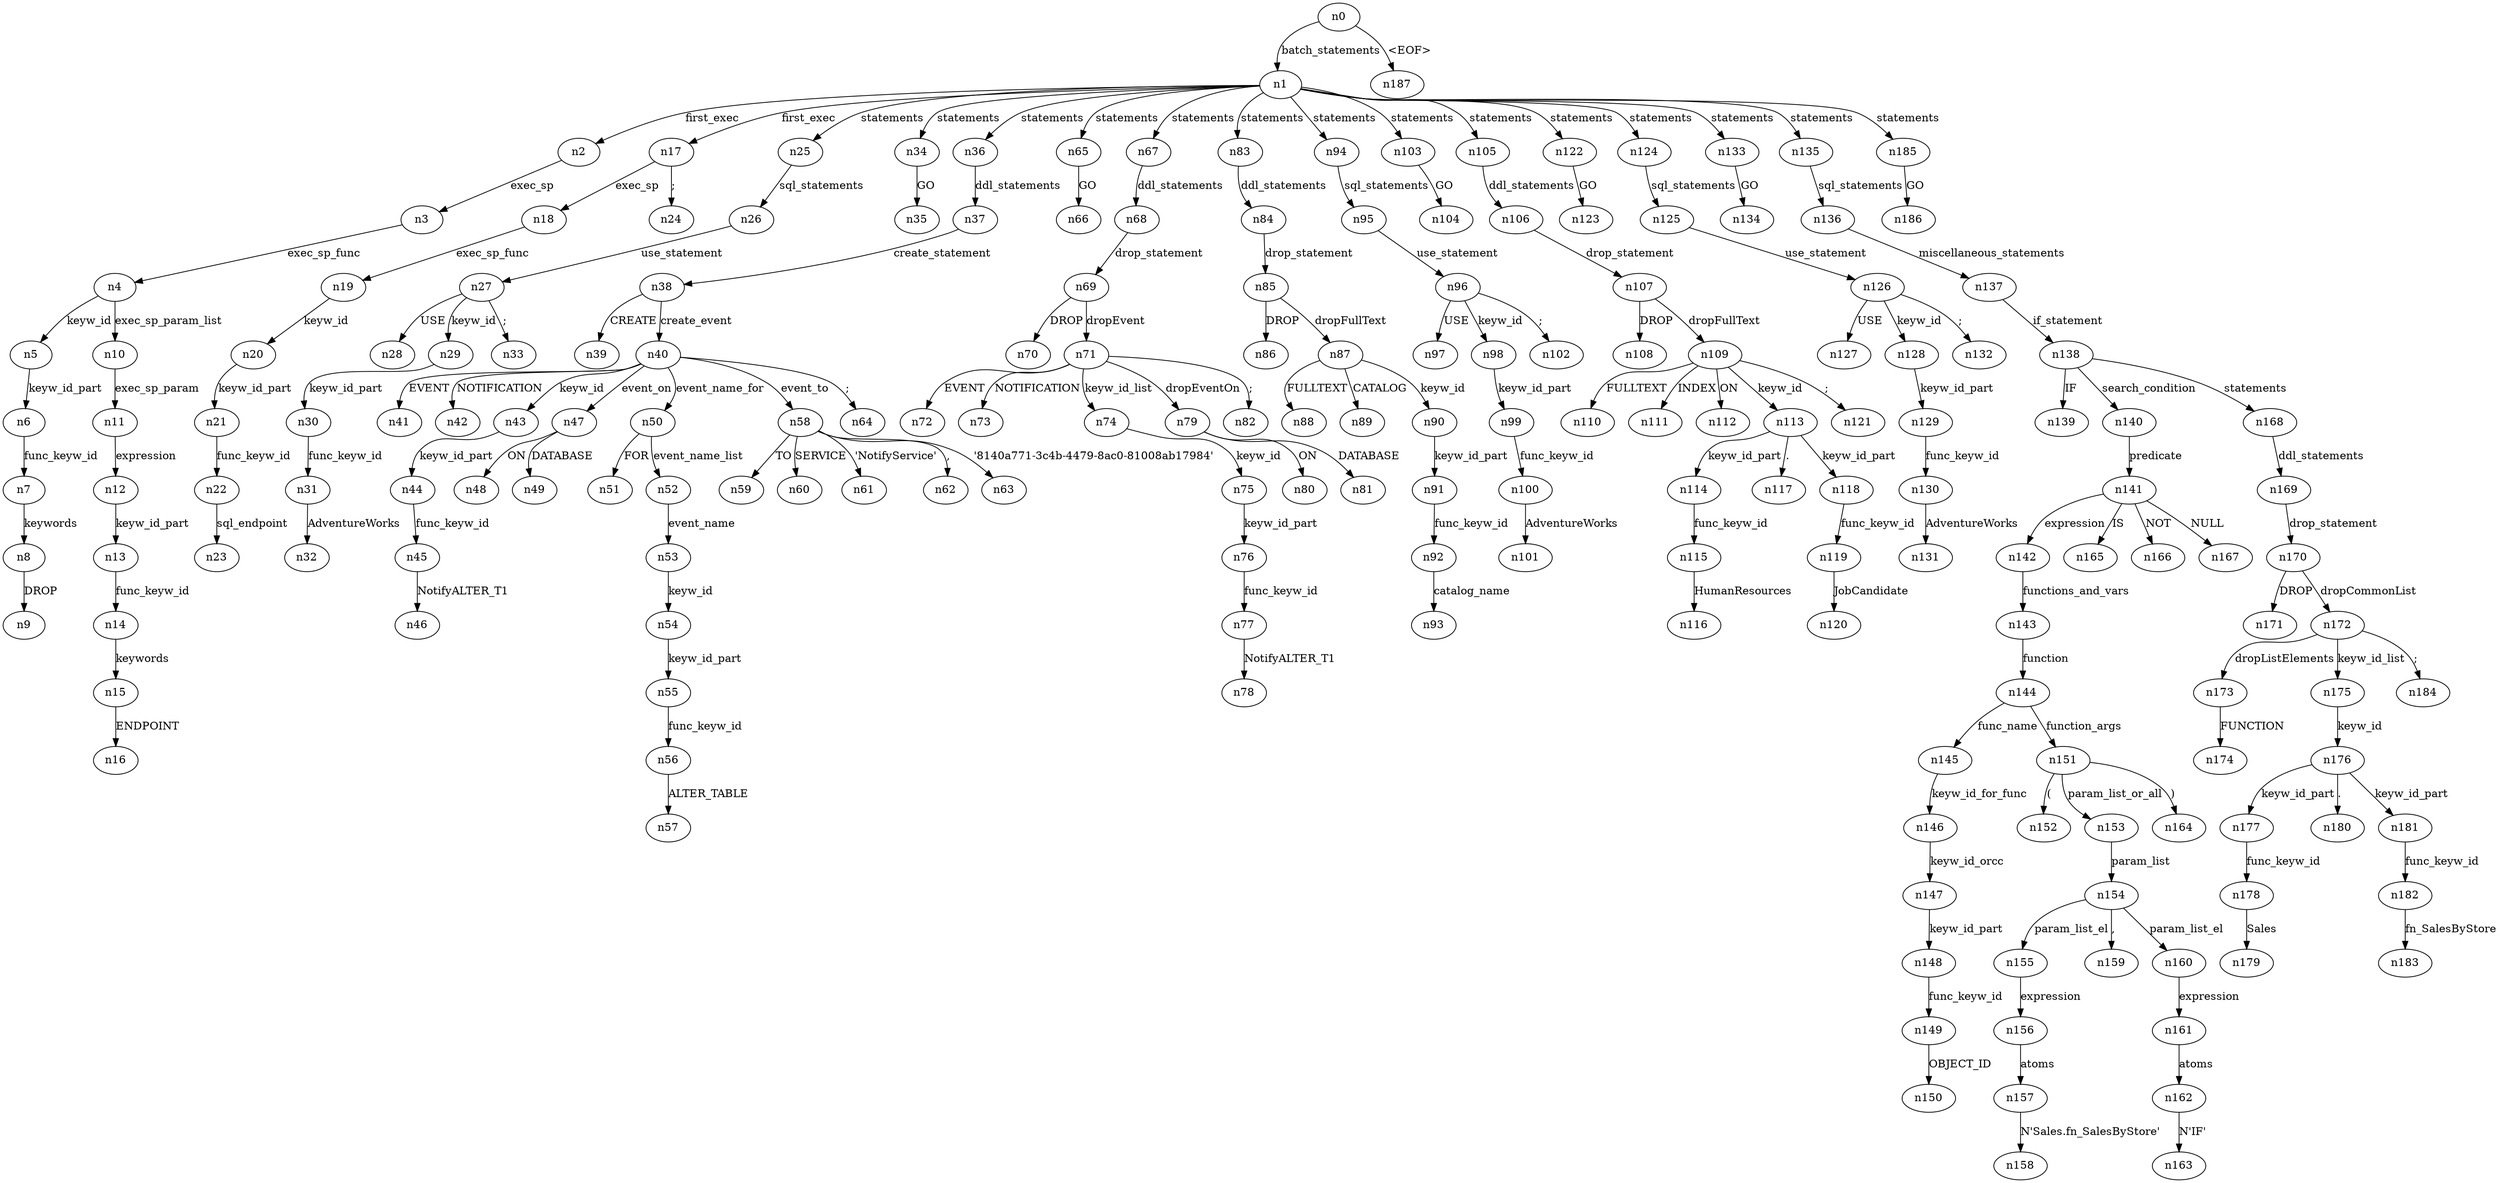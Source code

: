 digraph ParseTree {
  n0 -> n1 [label="batch_statements"];
  n1 -> n2 [label="first_exec"];
  n2 -> n3 [label="exec_sp"];
  n3 -> n4 [label="exec_sp_func"];
  n4 -> n5 [label="keyw_id"];
  n5 -> n6 [label="keyw_id_part"];
  n6 -> n7 [label="func_keyw_id"];
  n7 -> n8 [label="keywords"];
  n8 -> n9 [label="DROP"];
  n4 -> n10 [label="exec_sp_param_list"];
  n10 -> n11 [label="exec_sp_param"];
  n11 -> n12 [label="expression"];
  n12 -> n13 [label="keyw_id_part"];
  n13 -> n14 [label="func_keyw_id"];
  n14 -> n15 [label="keywords"];
  n15 -> n16 [label="ENDPOINT"];
  n1 -> n17 [label="first_exec"];
  n17 -> n18 [label="exec_sp"];
  n18 -> n19 [label="exec_sp_func"];
  n19 -> n20 [label="keyw_id"];
  n20 -> n21 [label="keyw_id_part"];
  n21 -> n22 [label="func_keyw_id"];
  n22 -> n23 [label="sql_endpoint"];
  n17 -> n24 [label=";"];
  n1 -> n25 [label="statements"];
  n25 -> n26 [label="sql_statements"];
  n26 -> n27 [label="use_statement"];
  n27 -> n28 [label="USE"];
  n27 -> n29 [label="keyw_id"];
  n29 -> n30 [label="keyw_id_part"];
  n30 -> n31 [label="func_keyw_id"];
  n31 -> n32 [label="AdventureWorks"];
  n27 -> n33 [label=";"];
  n1 -> n34 [label="statements"];
  n34 -> n35 [label="GO"];
  n1 -> n36 [label="statements"];
  n36 -> n37 [label="ddl_statements"];
  n37 -> n38 [label="create_statement"];
  n38 -> n39 [label="CREATE"];
  n38 -> n40 [label="create_event"];
  n40 -> n41 [label="EVENT"];
  n40 -> n42 [label="NOTIFICATION"];
  n40 -> n43 [label="keyw_id"];
  n43 -> n44 [label="keyw_id_part"];
  n44 -> n45 [label="func_keyw_id"];
  n45 -> n46 [label="NotifyALTER_T1"];
  n40 -> n47 [label="event_on"];
  n47 -> n48 [label="ON"];
  n47 -> n49 [label="DATABASE"];
  n40 -> n50 [label="event_name_for"];
  n50 -> n51 [label="FOR"];
  n50 -> n52 [label="event_name_list"];
  n52 -> n53 [label="event_name"];
  n53 -> n54 [label="keyw_id"];
  n54 -> n55 [label="keyw_id_part"];
  n55 -> n56 [label="func_keyw_id"];
  n56 -> n57 [label="ALTER_TABLE"];
  n40 -> n58 [label="event_to"];
  n58 -> n59 [label="TO"];
  n58 -> n60 [label="SERVICE"];
  n58 -> n61 [label="'NotifyService'"];
  n58 -> n62 [label=","];
  n58 -> n63 [label="'8140a771-3c4b-4479-8ac0-81008ab17984'"];
  n40 -> n64 [label=";"];
  n1 -> n65 [label="statements"];
  n65 -> n66 [label="GO"];
  n1 -> n67 [label="statements"];
  n67 -> n68 [label="ddl_statements"];
  n68 -> n69 [label="drop_statement"];
  n69 -> n70 [label="DROP"];
  n69 -> n71 [label="dropEvent"];
  n71 -> n72 [label="EVENT"];
  n71 -> n73 [label="NOTIFICATION"];
  n71 -> n74 [label="keyw_id_list"];
  n74 -> n75 [label="keyw_id"];
  n75 -> n76 [label="keyw_id_part"];
  n76 -> n77 [label="func_keyw_id"];
  n77 -> n78 [label="NotifyALTER_T1"];
  n71 -> n79 [label="dropEventOn"];
  n79 -> n80 [label="ON"];
  n79 -> n81 [label="DATABASE"];
  n71 -> n82 [label=";"];
  n1 -> n83 [label="statements"];
  n83 -> n84 [label="ddl_statements"];
  n84 -> n85 [label="drop_statement"];
  n85 -> n86 [label="DROP"];
  n85 -> n87 [label="dropFullText"];
  n87 -> n88 [label="FULLTEXT"];
  n87 -> n89 [label="CATALOG"];
  n87 -> n90 [label="keyw_id"];
  n90 -> n91 [label="keyw_id_part"];
  n91 -> n92 [label="func_keyw_id"];
  n92 -> n93 [label="catalog_name"];
  n1 -> n94 [label="statements"];
  n94 -> n95 [label="sql_statements"];
  n95 -> n96 [label="use_statement"];
  n96 -> n97 [label="USE"];
  n96 -> n98 [label="keyw_id"];
  n98 -> n99 [label="keyw_id_part"];
  n99 -> n100 [label="func_keyw_id"];
  n100 -> n101 [label="AdventureWorks"];
  n96 -> n102 [label=";"];
  n1 -> n103 [label="statements"];
  n103 -> n104 [label="GO"];
  n1 -> n105 [label="statements"];
  n105 -> n106 [label="ddl_statements"];
  n106 -> n107 [label="drop_statement"];
  n107 -> n108 [label="DROP"];
  n107 -> n109 [label="dropFullText"];
  n109 -> n110 [label="FULLTEXT"];
  n109 -> n111 [label="INDEX"];
  n109 -> n112 [label="ON"];
  n109 -> n113 [label="keyw_id"];
  n113 -> n114 [label="keyw_id_part"];
  n114 -> n115 [label="func_keyw_id"];
  n115 -> n116 [label="HumanResources"];
  n113 -> n117 [label="."];
  n113 -> n118 [label="keyw_id_part"];
  n118 -> n119 [label="func_keyw_id"];
  n119 -> n120 [label="JobCandidate"];
  n109 -> n121 [label=";"];
  n1 -> n122 [label="statements"];
  n122 -> n123 [label="GO"];
  n1 -> n124 [label="statements"];
  n124 -> n125 [label="sql_statements"];
  n125 -> n126 [label="use_statement"];
  n126 -> n127 [label="USE"];
  n126 -> n128 [label="keyw_id"];
  n128 -> n129 [label="keyw_id_part"];
  n129 -> n130 [label="func_keyw_id"];
  n130 -> n131 [label="AdventureWorks"];
  n126 -> n132 [label=";"];
  n1 -> n133 [label="statements"];
  n133 -> n134 [label="GO"];
  n1 -> n135 [label="statements"];
  n135 -> n136 [label="sql_statements"];
  n136 -> n137 [label="miscellaneous_statements"];
  n137 -> n138 [label="if_statement"];
  n138 -> n139 [label="IF"];
  n138 -> n140 [label="search_condition"];
  n140 -> n141 [label="predicate"];
  n141 -> n142 [label="expression"];
  n142 -> n143 [label="functions_and_vars"];
  n143 -> n144 [label="function"];
  n144 -> n145 [label="func_name"];
  n145 -> n146 [label="keyw_id_for_func"];
  n146 -> n147 [label="keyw_id_orcc"];
  n147 -> n148 [label="keyw_id_part"];
  n148 -> n149 [label="func_keyw_id"];
  n149 -> n150 [label="OBJECT_ID"];
  n144 -> n151 [label="function_args"];
  n151 -> n152 [label="("];
  n151 -> n153 [label="param_list_or_all"];
  n153 -> n154 [label="param_list"];
  n154 -> n155 [label="param_list_el"];
  n155 -> n156 [label="expression"];
  n156 -> n157 [label="atoms"];
  n157 -> n158 [label="N'Sales.fn_SalesByStore'"];
  n154 -> n159 [label=","];
  n154 -> n160 [label="param_list_el"];
  n160 -> n161 [label="expression"];
  n161 -> n162 [label="atoms"];
  n162 -> n163 [label="N'IF'"];
  n151 -> n164 [label=")"];
  n141 -> n165 [label="IS"];
  n141 -> n166 [label="NOT"];
  n141 -> n167 [label="NULL"];
  n138 -> n168 [label="statements"];
  n168 -> n169 [label="ddl_statements"];
  n169 -> n170 [label="drop_statement"];
  n170 -> n171 [label="DROP"];
  n170 -> n172 [label="dropCommonList"];
  n172 -> n173 [label="dropListElements"];
  n173 -> n174 [label="FUNCTION"];
  n172 -> n175 [label="keyw_id_list"];
  n175 -> n176 [label="keyw_id"];
  n176 -> n177 [label="keyw_id_part"];
  n177 -> n178 [label="func_keyw_id"];
  n178 -> n179 [label="Sales"];
  n176 -> n180 [label="."];
  n176 -> n181 [label="keyw_id_part"];
  n181 -> n182 [label="func_keyw_id"];
  n182 -> n183 [label="fn_SalesByStore"];
  n172 -> n184 [label=";"];
  n1 -> n185 [label="statements"];
  n185 -> n186 [label="GO"];
  n0 -> n187 [label="<EOF>"];
}